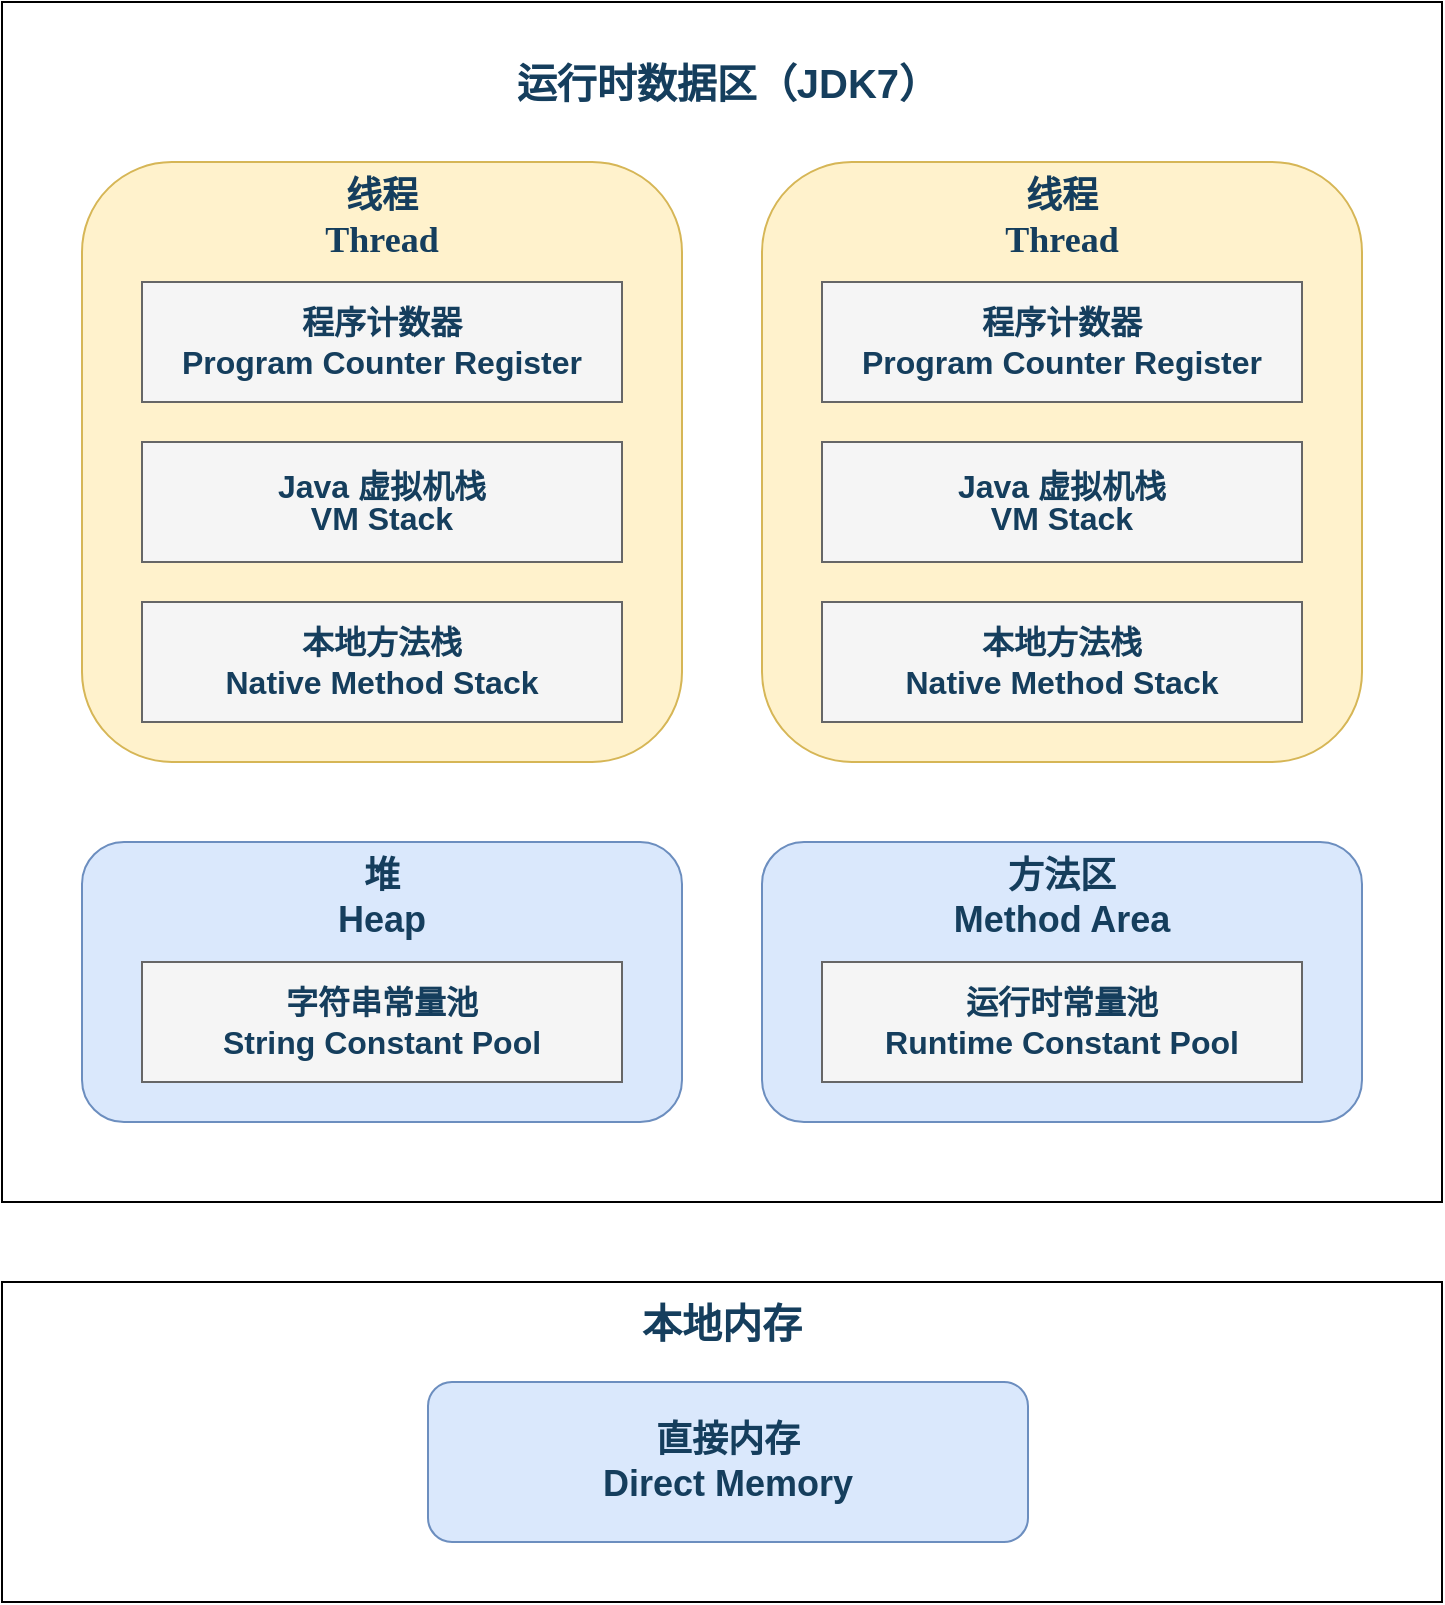 <mxfile compressed="true" version="22.0.3" type="device" pages="8"><diagram id="-dNLw21fBx7ofxq8ryEq" name="运行时数据区（JDK7）"><mxGraphModel dx="2049" dy="2389" grid="1" gridSize="10" guides="1" tooltips="1" connect="1" arrows="1" fold="1" page="1" pageScale="1" pageWidth="827" pageHeight="1169" math="0" shadow="0"><root><mxCell id="0"/><mxCell id="1" parent="0"/><mxCell id="OsR1JWfNSFo4I1adNgKv-2" value="" style="rounded=0;whiteSpace=wrap;html=1;container=0;fontSize=16;fillColor=none;fontColor=#153E5D;" parent="1" vertex="1"><mxGeometry x="40" y="-1000" width="720" height="600" as="geometry"/></mxCell><mxCell id="GCoYZPZozs_21POf4dtu-21" value="&lt;div style=&quot;border-color: var(--border-color); font-family: &amp;quot;Comic Sans MS&amp;quot;; font-size: 18px; font-weight: 700;&quot;&gt;&lt;div style=&quot;border-color: var(--border-color);&quot;&gt;线程&lt;/div&gt;&lt;div style=&quot;border-color: var(--border-color);&quot;&gt;Thread&lt;/div&gt;&lt;/div&gt;" style="rounded=1;whiteSpace=wrap;html=1;fillColor=#fff2cc;strokeColor=#d6b656;container=0;shadow=0;fontSize=16;verticalAlign=top;fontColor=#153E5D;" parent="1" vertex="1"><mxGeometry x="80" y="-920" width="300" height="300" as="geometry"/></mxCell><mxCell id="GCoYZPZozs_21POf4dtu-18" value="&lt;div style=&quot;border-color: var(--border-color); font-size: 18px; font-weight: 700;&quot;&gt;方法区&lt;/div&gt;&lt;div style=&quot;border-color: var(--border-color); font-size: 18px; font-weight: 700;&quot;&gt;Method Area&lt;/div&gt;" style="rounded=1;whiteSpace=wrap;html=1;fillColor=#dae8fc;strokeColor=#6c8ebf;container=0;shadow=0;fontSize=16;verticalAlign=top;fontColor=#153E5D;" parent="1" vertex="1"><mxGeometry x="420" y="-580" width="300" height="140" as="geometry"/></mxCell><mxCell id="OsR1JWfNSFo4I1adNgKv-26" value="运行时数据区（JDK7）" style="text;html=1;strokeColor=none;fillColor=none;align=center;verticalAlign=middle;whiteSpace=wrap;rounded=0;fontSize=20;fontStyle=1;container=0;fontColor=#153E5D;" parent="1" vertex="1"><mxGeometry x="260" y="-980" width="286" height="40" as="geometry"/></mxCell><mxCell id="OsR1JWfNSFo4I1adNgKv-9" value="&lt;div style=&quot;border-color: var(--border-color); font-size: 18px; font-weight: 700;&quot;&gt;堆&lt;/div&gt;&lt;div style=&quot;border-color: var(--border-color); font-size: 18px; font-weight: 700;&quot;&gt;Heap&lt;/div&gt;" style="rounded=1;whiteSpace=wrap;html=1;fillColor=#dae8fc;strokeColor=#6c8ebf;container=0;shadow=0;fontSize=16;verticalAlign=top;fontColor=#153E5D;" parent="1" vertex="1"><mxGeometry x="80" y="-580" width="300" height="140" as="geometry"/></mxCell><mxCell id="OsR1JWfNSFo4I1adNgKv-29" value="" style="rounded=0;whiteSpace=wrap;html=1;fontSize=16;fontColor=#153E5D;fillColor=none;" parent="1" vertex="1"><mxGeometry x="40" y="-360" width="720" height="160" as="geometry"/></mxCell><mxCell id="OsR1JWfNSFo4I1adNgKv-5" value="&lt;div style=&quot;font-size: 20px;&quot;&gt;本地内存&lt;/div&gt;" style="text;html=1;strokeColor=none;fillColor=none;align=center;verticalAlign=middle;whiteSpace=wrap;rounded=0;fontSize=20;fontStyle=1;fontColor=#153E5D;" parent="1" vertex="1"><mxGeometry x="340" y="-360" width="120" height="40" as="geometry"/></mxCell><mxCell id="GCoYZPZozs_21POf4dtu-16" value="&lt;div style=&quot;border-color: var(--border-color);&quot;&gt;字符串常量池&lt;/div&gt;&lt;div style=&quot;border-color: var(--border-color);&quot;&gt;String Constant Pool&lt;/div&gt;" style="rounded=0;whiteSpace=wrap;html=1;fillColor=#f5f5f5;fontColor=#153E5D;strokeColor=#666666;container=0;fontSize=16;fontStyle=1" parent="1" vertex="1"><mxGeometry x="110" y="-520" width="240" height="60" as="geometry"/></mxCell><mxCell id="GCoYZPZozs_21POf4dtu-19" value="&lt;div style=&quot;border-color: var(--border-color);&quot;&gt;&lt;div style=&quot;border-color: var(--border-color);&quot;&gt;运行时常量池&lt;/div&gt;&lt;div style=&quot;border-color: var(--border-color);&quot;&gt;Runtime Constant Pool&lt;/div&gt;&lt;/div&gt;" style="rounded=0;whiteSpace=wrap;html=1;fillColor=#f5f5f5;fontColor=#153E5D;strokeColor=#666666;container=0;fontSize=16;fontStyle=1" parent="1" vertex="1"><mxGeometry x="450" y="-520" width="240" height="60" as="geometry"/></mxCell><mxCell id="GCoYZPZozs_21POf4dtu-20" value="&lt;div style=&quot;border-color: var(--border-color); font-size: 18px; font-weight: 700;&quot;&gt;直接内存&lt;/div&gt;&lt;div style=&quot;border-color: var(--border-color); font-size: 18px; font-weight: 700;&quot;&gt;Direct Memory&lt;/div&gt;" style="rounded=1;whiteSpace=wrap;html=1;fillColor=#dae8fc;strokeColor=#6c8ebf;container=0;shadow=0;fontSize=18;fontColor=#153E5D;" parent="1" vertex="1"><mxGeometry x="253" y="-310" width="300" height="80" as="geometry"/></mxCell><mxCell id="GCoYZPZozs_21POf4dtu-11" value="&lt;div style=&quot;border-color: var(--border-color); font-family: &amp;quot;Comic Sans MS&amp;quot;; font-size: 18px; font-weight: 700;&quot;&gt;&lt;div style=&quot;border-color: var(--border-color);&quot;&gt;线程&lt;/div&gt;&lt;div style=&quot;border-color: var(--border-color);&quot;&gt;Thread&lt;/div&gt;&lt;/div&gt;" style="rounded=1;whiteSpace=wrap;html=1;fillColor=#fff2cc;strokeColor=#d6b656;container=0;shadow=0;fontSize=16;verticalAlign=top;fontColor=#153E5D;" parent="1" vertex="1"><mxGeometry x="420" y="-920" width="300" height="300" as="geometry"/></mxCell><mxCell id="GCoYZPZozs_21POf4dtu-13" value="&lt;div style=&quot;font-size: 16px;&quot;&gt;&lt;div style=&quot;font-size: 16px;&quot;&gt;程序计数器&lt;/div&gt;&lt;div style=&quot;font-size: 16px;&quot;&gt;Program Counter Register&lt;/div&gt;&lt;/div&gt;" style="rounded=0;whiteSpace=wrap;html=1;fontSize=16;fillColor=#f5f5f5;fontColor=#153E5D;strokeColor=#666666;container=0;fontStyle=1;movable=1;resizable=1;rotatable=1;deletable=1;editable=1;locked=0;connectable=1;" parent="1" vertex="1"><mxGeometry x="450" y="-860" width="240" height="60" as="geometry"/></mxCell><mxCell id="GCoYZPZozs_21POf4dtu-14" value="&lt;div style=&quot;font-size: 16px;&quot;&gt;&lt;div style=&quot;font-size: 16px;&quot;&gt;&lt;p style=&quot;border-color: var(--border-color); margin: 0px 4px; line-height: 16px;&quot; align=&quot;center&quot;&gt;Java 虚拟机栈&lt;/p&gt;&lt;p style=&quot;border-color: var(--border-color); margin: 0px 4px; line-height: 16px;&quot; align=&quot;center&quot;&gt;VM Stack&lt;/p&gt;&lt;/div&gt;&lt;/div&gt;" style="rounded=0;whiteSpace=wrap;html=1;fontSize=16;fillColor=#f5f5f5;fontColor=#153E5D;strokeColor=#666666;container=0;fontStyle=1;movable=1;resizable=1;rotatable=1;deletable=1;editable=1;locked=0;connectable=1;" parent="1" vertex="1"><mxGeometry x="450" y="-780" width="240" height="60" as="geometry"/></mxCell><mxCell id="GCoYZPZozs_21POf4dtu-15" value="&lt;div style=&quot;font-size: 16px;&quot;&gt;&lt;div style=&quot;font-size: 16px;&quot;&gt;&lt;div style=&quot;border-color: var(--border-color);&quot;&gt;本地方法栈&lt;/div&gt;&lt;div style=&quot;border-color: var(--border-color);&quot;&gt;Native Method Stack&lt;/div&gt;&lt;/div&gt;&lt;/div&gt;" style="rounded=0;whiteSpace=wrap;html=1;fontSize=16;fillColor=#f5f5f5;fontColor=#153E5D;strokeColor=#666666;container=0;fontStyle=1;movable=1;resizable=1;rotatable=1;deletable=1;editable=1;locked=0;connectable=1;" parent="1" vertex="1"><mxGeometry x="450" y="-700" width="240" height="60" as="geometry"/></mxCell><mxCell id="OsR1JWfNSFo4I1adNgKv-14" value="&lt;div style=&quot;font-size: 16px;&quot;&gt;&lt;div style=&quot;font-size: 16px;&quot;&gt;程序计数器&lt;/div&gt;&lt;div style=&quot;font-size: 16px;&quot;&gt;Program Counter Register&lt;/div&gt;&lt;/div&gt;" style="rounded=0;whiteSpace=wrap;html=1;fontSize=16;fillColor=#f5f5f5;fontColor=#153E5D;strokeColor=#666666;container=0;fontStyle=1" parent="1" vertex="1"><mxGeometry x="110" y="-860" width="240" height="60" as="geometry"/></mxCell><mxCell id="GCoYZPZozs_21POf4dtu-1" value="&lt;div style=&quot;font-size: 16px;&quot;&gt;&lt;div style=&quot;font-size: 16px;&quot;&gt;&lt;p style=&quot;border-color: var(--border-color); margin: 0px 4px; line-height: 16px;&quot; align=&quot;center&quot;&gt;Java 虚拟机栈&lt;/p&gt;&lt;p style=&quot;border-color: var(--border-color); margin: 0px 4px; line-height: 16px;&quot; align=&quot;center&quot;&gt;VM Stack&lt;/p&gt;&lt;/div&gt;&lt;/div&gt;" style="rounded=0;whiteSpace=wrap;html=1;fontSize=16;fillColor=#f5f5f5;fontColor=#153E5D;strokeColor=#666666;container=0;fontStyle=1" parent="1" vertex="1"><mxGeometry x="110" y="-780" width="240" height="60" as="geometry"/></mxCell><mxCell id="GCoYZPZozs_21POf4dtu-2" value="&lt;div style=&quot;font-size: 16px;&quot;&gt;&lt;div style=&quot;font-size: 16px;&quot;&gt;&lt;div style=&quot;border-color: var(--border-color);&quot;&gt;本地方法栈&lt;/div&gt;&lt;div style=&quot;border-color: var(--border-color);&quot;&gt;Native Method Stack&lt;/div&gt;&lt;/div&gt;&lt;/div&gt;" style="rounded=0;whiteSpace=wrap;html=1;fontSize=16;fillColor=#f5f5f5;fontColor=#153E5D;strokeColor=#666666;container=0;fontStyle=1" parent="1" vertex="1"><mxGeometry x="110" y="-700" width="240" height="60" as="geometry"/></mxCell></root></mxGraphModel></diagram><diagram name="运行时数据区（JDK8） " id="8oFuVCsMjBSW77u2F4dB"><mxGraphModel dx="1247" dy="1912" grid="1" gridSize="10" guides="1" tooltips="1" connect="1" arrows="1" fold="1" page="1" pageScale="1" pageWidth="827" pageHeight="1169" math="0" shadow="0"><root><mxCell id="NWSVjI7pFKzXE7rwIEDk-0"/><mxCell id="NWSVjI7pFKzXE7rwIEDk-1" parent="NWSVjI7pFKzXE7rwIEDk-0"/><mxCell id="NWSVjI7pFKzXE7rwIEDk-3" value="" style="rounded=0;whiteSpace=wrap;html=1;container=0;fontSize=16;fillColor=none;fontColor=#153E5D;" parent="NWSVjI7pFKzXE7rwIEDk-1" vertex="1"><mxGeometry x="40" y="-1000" width="720" height="600" as="geometry"/></mxCell><mxCell id="NWSVjI7pFKzXE7rwIEDk-7" value="" style="rounded=0;whiteSpace=wrap;html=1;fontSize=16;fontColor=#153E5D;fillColor=none;" parent="NWSVjI7pFKzXE7rwIEDk-1" vertex="1"><mxGeometry x="40" y="-360" width="720" height="240" as="geometry"/></mxCell><mxCell id="NWSVjI7pFKzXE7rwIEDk-2" value="&lt;div style=&quot;border-color: var(--border-color); font-family: &amp;quot;Comic Sans MS&amp;quot;; font-size: 18px; font-weight: 700;&quot;&gt;&lt;div style=&quot;border-color: var(--border-color);&quot;&gt;线程&lt;/div&gt;&lt;div style=&quot;border-color: var(--border-color);&quot;&gt;Thread&lt;/div&gt;&lt;/div&gt;" style="rounded=1;whiteSpace=wrap;html=1;fillColor=#fff2cc;strokeColor=#d6b656;container=0;shadow=0;fontSize=16;verticalAlign=top;fontColor=#153E5D;" parent="NWSVjI7pFKzXE7rwIEDk-1" vertex="1"><mxGeometry x="80" y="-920" width="300" height="300" as="geometry"/></mxCell><mxCell id="NWSVjI7pFKzXE7rwIEDk-4" value="&lt;div style=&quot;border-color: var(--border-color); font-size: 18px; font-weight: 700;&quot;&gt;元空间&lt;/div&gt;&lt;div style=&quot;border-color: var(--border-color); font-size: 18px; font-weight: 700;&quot;&gt;Meta Space&lt;/div&gt;" style="rounded=1;whiteSpace=wrap;html=1;fillColor=#dae8fc;strokeColor=#6c8ebf;container=0;shadow=0;fontSize=16;verticalAlign=top;fontColor=#153E5D;" parent="NWSVjI7pFKzXE7rwIEDk-1" vertex="1"><mxGeometry x="420" y="-300" width="300" height="140" as="geometry"/></mxCell><mxCell id="NWSVjI7pFKzXE7rwIEDk-5" value="运行时数据区（JDK8）" style="text;html=1;strokeColor=none;fillColor=none;align=center;verticalAlign=middle;whiteSpace=wrap;rounded=0;fontSize=20;fontStyle=1;container=0;fontColor=#153E5D;" parent="NWSVjI7pFKzXE7rwIEDk-1" vertex="1"><mxGeometry x="260" y="-980" width="286" height="40" as="geometry"/></mxCell><mxCell id="NWSVjI7pFKzXE7rwIEDk-6" value="&lt;div style=&quot;border-color: var(--border-color); font-size: 18px; font-weight: 700;&quot;&gt;堆&lt;/div&gt;&lt;div style=&quot;border-color: var(--border-color); font-size: 18px; font-weight: 700;&quot;&gt;Heap&lt;/div&gt;" style="rounded=1;whiteSpace=wrap;html=1;fillColor=#dae8fc;strokeColor=#6c8ebf;container=0;shadow=0;fontSize=16;verticalAlign=top;fontColor=#153E5D;" parent="NWSVjI7pFKzXE7rwIEDk-1" vertex="1"><mxGeometry x="80" y="-580" width="640" height="140" as="geometry"/></mxCell><mxCell id="NWSVjI7pFKzXE7rwIEDk-8" value="&lt;div style=&quot;font-size: 20px;&quot;&gt;本地内存&lt;/div&gt;" style="text;html=1;strokeColor=none;fillColor=none;align=center;verticalAlign=middle;whiteSpace=wrap;rounded=0;fontSize=20;fontStyle=1;fontColor=#153E5D;" parent="NWSVjI7pFKzXE7rwIEDk-1" vertex="1"><mxGeometry x="340" y="-360" width="120" height="40" as="geometry"/></mxCell><mxCell id="NWSVjI7pFKzXE7rwIEDk-9" value="&lt;div style=&quot;border-color: var(--border-color);&quot;&gt;字符串常量池&lt;/div&gt;&lt;div style=&quot;border-color: var(--border-color);&quot;&gt;String Constant Pool&lt;/div&gt;" style="rounded=0;whiteSpace=wrap;html=1;fillColor=#f5f5f5;fontColor=#153E5D;strokeColor=#666666;container=0;fontSize=16;fontStyle=1" parent="NWSVjI7pFKzXE7rwIEDk-1" vertex="1"><mxGeometry x="280" y="-520" width="240" height="60" as="geometry"/></mxCell><mxCell id="NWSVjI7pFKzXE7rwIEDk-10" value="&lt;div style=&quot;border-color: var(--border-color);&quot;&gt;&lt;div style=&quot;border-color: var(--border-color);&quot;&gt;运行时常量池&lt;/div&gt;&lt;div style=&quot;border-color: var(--border-color);&quot;&gt;Runtime Constant Pool&lt;/div&gt;&lt;/div&gt;" style="rounded=0;whiteSpace=wrap;html=1;fillColor=#f5f5f5;fontColor=#153E5D;strokeColor=#666666;container=0;fontSize=16;fontStyle=1" parent="NWSVjI7pFKzXE7rwIEDk-1" vertex="1"><mxGeometry x="450" y="-240" width="240" height="60" as="geometry"/></mxCell><mxCell id="NWSVjI7pFKzXE7rwIEDk-11" value="&lt;div style=&quot;border-color: var(--border-color); font-size: 18px; font-weight: 700;&quot;&gt;直接内存&lt;/div&gt;&lt;div style=&quot;border-color: var(--border-color); font-size: 18px; font-weight: 700;&quot;&gt;Direct Memory&lt;/div&gt;" style="rounded=1;whiteSpace=wrap;html=1;fillColor=#dae8fc;strokeColor=#6c8ebf;container=0;shadow=0;fontSize=18;fontColor=#153E5D;" parent="NWSVjI7pFKzXE7rwIEDk-1" vertex="1"><mxGeometry x="80" y="-300" width="300" height="140" as="geometry"/></mxCell><mxCell id="NWSVjI7pFKzXE7rwIEDk-12" value="&lt;div style=&quot;border-color: var(--border-color); font-family: &amp;quot;Comic Sans MS&amp;quot;; font-size: 18px; font-weight: 700;&quot;&gt;&lt;div style=&quot;border-color: var(--border-color);&quot;&gt;线程&lt;/div&gt;&lt;div style=&quot;border-color: var(--border-color);&quot;&gt;Thread&lt;/div&gt;&lt;/div&gt;" style="rounded=1;whiteSpace=wrap;html=1;fillColor=#fff2cc;strokeColor=#d6b656;container=0;shadow=0;fontSize=16;verticalAlign=top;fontColor=#153E5D;" parent="NWSVjI7pFKzXE7rwIEDk-1" vertex="1"><mxGeometry x="420" y="-920" width="300" height="300" as="geometry"/></mxCell><mxCell id="NWSVjI7pFKzXE7rwIEDk-13" value="&lt;div style=&quot;font-size: 16px;&quot;&gt;&lt;div style=&quot;font-size: 16px;&quot;&gt;程序计数器&lt;/div&gt;&lt;div style=&quot;font-size: 16px;&quot;&gt;Program Counter Register&lt;/div&gt;&lt;/div&gt;" style="rounded=0;whiteSpace=wrap;html=1;fontSize=16;fillColor=#f5f5f5;fontColor=#153E5D;strokeColor=#666666;container=0;fontStyle=1;movable=1;resizable=1;rotatable=1;deletable=1;editable=1;locked=0;connectable=1;" parent="NWSVjI7pFKzXE7rwIEDk-1" vertex="1"><mxGeometry x="450" y="-860" width="240" height="60" as="geometry"/></mxCell><mxCell id="NWSVjI7pFKzXE7rwIEDk-14" value="&lt;div style=&quot;font-size: 16px;&quot;&gt;&lt;div style=&quot;font-size: 16px;&quot;&gt;&lt;p style=&quot;border-color: var(--border-color); margin: 0px 4px; line-height: 16px;&quot; align=&quot;center&quot;&gt;Java 虚拟机栈&lt;/p&gt;&lt;p style=&quot;border-color: var(--border-color); margin: 0px 4px; line-height: 16px;&quot; align=&quot;center&quot;&gt;VM Stack&lt;/p&gt;&lt;/div&gt;&lt;/div&gt;" style="rounded=0;whiteSpace=wrap;html=1;fontSize=16;fillColor=#f5f5f5;fontColor=#153E5D;strokeColor=#666666;container=0;fontStyle=1;movable=1;resizable=1;rotatable=1;deletable=1;editable=1;locked=0;connectable=1;" parent="NWSVjI7pFKzXE7rwIEDk-1" vertex="1"><mxGeometry x="450" y="-780" width="240" height="60" as="geometry"/></mxCell><mxCell id="NWSVjI7pFKzXE7rwIEDk-15" value="&lt;div style=&quot;font-size: 16px;&quot;&gt;&lt;div style=&quot;font-size: 16px;&quot;&gt;&lt;div style=&quot;border-color: var(--border-color);&quot;&gt;本地方法栈&lt;/div&gt;&lt;div style=&quot;border-color: var(--border-color);&quot;&gt;Native Method Stack&lt;/div&gt;&lt;/div&gt;&lt;/div&gt;" style="rounded=0;whiteSpace=wrap;html=1;fontSize=16;fillColor=#f5f5f5;fontColor=#153E5D;strokeColor=#666666;container=0;fontStyle=1;movable=1;resizable=1;rotatable=1;deletable=1;editable=1;locked=0;connectable=1;" parent="NWSVjI7pFKzXE7rwIEDk-1" vertex="1"><mxGeometry x="450" y="-700" width="240" height="60" as="geometry"/></mxCell><mxCell id="NWSVjI7pFKzXE7rwIEDk-16" value="&lt;div style=&quot;font-size: 16px;&quot;&gt;&lt;div style=&quot;font-size: 16px;&quot;&gt;程序计数器&lt;/div&gt;&lt;div style=&quot;font-size: 16px;&quot;&gt;Program Counter Register&lt;/div&gt;&lt;/div&gt;" style="rounded=0;whiteSpace=wrap;html=1;fontSize=16;fillColor=#f5f5f5;fontColor=#153E5D;strokeColor=#666666;container=0;fontStyle=1" parent="NWSVjI7pFKzXE7rwIEDk-1" vertex="1"><mxGeometry x="110" y="-860" width="240" height="60" as="geometry"/></mxCell><mxCell id="NWSVjI7pFKzXE7rwIEDk-17" value="&lt;div style=&quot;font-size: 16px;&quot;&gt;&lt;div style=&quot;font-size: 16px;&quot;&gt;&lt;p style=&quot;border-color: var(--border-color); margin: 0px 4px; line-height: 16px;&quot; align=&quot;center&quot;&gt;Java 虚拟机栈&lt;/p&gt;&lt;p style=&quot;border-color: var(--border-color); margin: 0px 4px; line-height: 16px;&quot; align=&quot;center&quot;&gt;VM Stack&lt;/p&gt;&lt;/div&gt;&lt;/div&gt;" style="rounded=0;whiteSpace=wrap;html=1;fontSize=16;fillColor=#f5f5f5;fontColor=#153E5D;strokeColor=#666666;container=0;fontStyle=1" parent="NWSVjI7pFKzXE7rwIEDk-1" vertex="1"><mxGeometry x="110" y="-780" width="240" height="60" as="geometry"/></mxCell><mxCell id="NWSVjI7pFKzXE7rwIEDk-18" value="&lt;div style=&quot;font-size: 16px;&quot;&gt;&lt;div style=&quot;font-size: 16px;&quot;&gt;&lt;div style=&quot;border-color: var(--border-color);&quot;&gt;本地方法栈&lt;/div&gt;&lt;div style=&quot;border-color: var(--border-color);&quot;&gt;Native Method Stack&lt;/div&gt;&lt;/div&gt;&lt;/div&gt;" style="rounded=0;whiteSpace=wrap;html=1;fontSize=16;fillColor=#f5f5f5;fontColor=#153E5D;strokeColor=#666666;container=0;fontStyle=1" parent="NWSVjI7pFKzXE7rwIEDk-1" vertex="1"><mxGeometry x="110" y="-700" width="240" height="60" as="geometry"/></mxCell></root></mxGraphModel></diagram><diagram name="栈帧" id="wVpCxIU_SDH6n2jnl2sK"><mxGraphModel dx="2390" dy="2592" grid="1" gridSize="10" guides="1" tooltips="1" connect="1" arrows="1" fold="1" page="1" pageScale="1" pageWidth="827" pageHeight="1169" math="0" shadow="0"><root><mxCell id="Sklye5VXTgoZcrO3RQID-0"/><mxCell id="Sklye5VXTgoZcrO3RQID-1" parent="Sklye5VXTgoZcrO3RQID-0"/><mxCell id="Sklye5VXTgoZcrO3RQID-2" value="&lt;div style=&quot;border-color: var(--border-color); font-size: 18px; font-weight: 700;&quot;&gt;&lt;div style=&quot;border-color: var(--border-color);&quot;&gt;当前栈帧&lt;/div&gt;&lt;div style=&quot;border-color: var(--border-color);&quot;&gt;Current Stack Frame&lt;/div&gt;&lt;/div&gt;" style="rounded=0;whiteSpace=wrap;html=1;fillColor=#dae8fc;strokeColor=#6c8ebf;container=0;shadow=0;fontSize=16;verticalAlign=top;fontColor=#153E5D;fontFamily=Comic Sans MS;" vertex="1" parent="Sklye5VXTgoZcrO3RQID-1"><mxGeometry x="80" y="-880" width="280" height="440" as="geometry"/></mxCell><mxCell id="Sklye5VXTgoZcrO3RQID-3" value="&lt;div style=&quot;&quot;&gt;&lt;div style=&quot;&quot;&gt;局部变量表&lt;/div&gt;&lt;div style=&quot;&quot;&gt;（Local Variables Table）&lt;br&gt;&lt;/div&gt;&lt;/div&gt;" style="rounded=0;whiteSpace=wrap;html=1;fontSize=16;fillColor=#f5f5f5;fontColor=#153E5D;strokeColor=#666666;container=0;fontStyle=1;fontFamily=Comic Sans MS;" vertex="1" parent="Sklye5VXTgoZcrO3RQID-1"><mxGeometry x="110" y="-800" width="220" height="60" as="geometry"/></mxCell><mxCell id="Sklye5VXTgoZcrO3RQID-4" value="&lt;div style=&quot;&quot;&gt;&lt;div style=&quot;&quot;&gt;&lt;p style=&quot;border-color: var(--border-color); margin: 0px 4px; line-height: 16px;&quot; align=&quot;center&quot;&gt;操作数栈&lt;/p&gt;&lt;p style=&quot;border-color: var(--border-color); margin: 0px 4px; line-height: 16px;&quot; align=&quot;center&quot;&gt;（Operand Stack）&lt;br&gt;&lt;/p&gt;&lt;/div&gt;&lt;/div&gt;" style="rounded=0;whiteSpace=wrap;html=1;fontSize=16;fillColor=#f5f5f5;fontColor=#153E5D;strokeColor=#666666;container=0;fontStyle=1;fontFamily=Comic Sans MS;" vertex="1" parent="Sklye5VXTgoZcrO3RQID-1"><mxGeometry x="110" y="-730" width="220" height="60" as="geometry"/></mxCell><mxCell id="Sklye5VXTgoZcrO3RQID-5" value="&lt;div style=&quot;font-size: 16px;&quot;&gt;&lt;div style=&quot;font-size: 16px;&quot;&gt;&lt;div style=&quot;border-color: var(--border-color);&quot;&gt;动态连接&lt;/div&gt;&lt;div style=&quot;border-color: var(--border-color);&quot;&gt;（Dynamic Linking）&lt;br&gt;&lt;/div&gt;&lt;/div&gt;&lt;/div&gt;" style="rounded=0;whiteSpace=wrap;html=1;fontSize=16;fillColor=#f5f5f5;fontColor=#153E5D;strokeColor=#666666;container=0;fontStyle=1;fontFamily=Comic Sans MS;" vertex="1" parent="Sklye5VXTgoZcrO3RQID-1"><mxGeometry x="110" y="-660" width="220" height="60" as="geometry"/></mxCell><mxCell id="zsK-p5Ei8VTH1elzcFcJ-0" value="&lt;div style=&quot;font-size: 16px;&quot;&gt;&lt;div style=&quot;font-size: 16px;&quot;&gt;&lt;div style=&quot;border-color: var(--border-color);&quot;&gt;返回地址&lt;/div&gt;&lt;div style=&quot;border-color: var(--border-color);&quot;&gt;（Return Address）&lt;br&gt;&lt;/div&gt;&lt;/div&gt;&lt;/div&gt;" style="rounded=0;whiteSpace=wrap;html=1;fontSize=16;fillColor=#f5f5f5;fontColor=#153E5D;strokeColor=#666666;container=0;fontStyle=1;fontFamily=Comic Sans MS;" vertex="1" parent="Sklye5VXTgoZcrO3RQID-1"><mxGeometry x="110" y="-590" width="220" height="60" as="geometry"/></mxCell><mxCell id="zsK-p5Ei8VTH1elzcFcJ-1" value="&lt;div style=&quot;border-color: var(--border-color); font-size: 18px; font-weight: 700;&quot;&gt;&lt;div style=&quot;border-color: var(--border-color);&quot;&gt;栈帧 N&lt;/div&gt;&lt;div style=&quot;border-color: var(--border-color);&quot;&gt;Stack Frame N&lt;/div&gt;&lt;/div&gt;" style="rounded=0;whiteSpace=wrap;html=1;fillColor=#dae8fc;strokeColor=#6c8ebf;container=0;shadow=0;fontSize=16;verticalAlign=middle;align=center;fontColor=#153E5D;fontFamily=Comic Sans MS;" vertex="1" parent="Sklye5VXTgoZcrO3RQID-1"><mxGeometry x="80" y="-440" width="280" height="80" as="geometry"/></mxCell><mxCell id="zsK-p5Ei8VTH1elzcFcJ-2" value="&lt;div style=&quot;border-color: var(--border-color); font-size: 18px; font-weight: 700;&quot;&gt;&lt;div style=&quot;border-color: var(--border-color);&quot;&gt;栈帧 2&lt;/div&gt;&lt;div style=&quot;border-color: var(--border-color);&quot;&gt;Stack Frame 2&lt;/div&gt;&lt;/div&gt;" style="rounded=0;whiteSpace=wrap;html=1;fillColor=#dae8fc;strokeColor=#6c8ebf;container=0;shadow=0;fontSize=16;verticalAlign=middle;align=center;fontColor=#153E5D;fontFamily=Comic Sans MS;" vertex="1" parent="Sklye5VXTgoZcrO3RQID-1"><mxGeometry x="80" y="-360" width="280" height="80" as="geometry"/></mxCell><mxCell id="zsK-p5Ei8VTH1elzcFcJ-3" value="&lt;div style=&quot;border-color: var(--border-color); font-size: 18px; font-weight: 700;&quot;&gt;&lt;div style=&quot;border-color: var(--border-color);&quot;&gt;栈帧 1&lt;/div&gt;&lt;div style=&quot;border-color: var(--border-color);&quot;&gt;Stack Frame 1&lt;/div&gt;&lt;/div&gt;" style="rounded=0;whiteSpace=wrap;html=1;fillColor=#dae8fc;strokeColor=#6c8ebf;container=0;shadow=0;fontSize=16;verticalAlign=middle;align=center;fontColor=#153E5D;fontFamily=Comic Sans MS;" vertex="1" parent="Sklye5VXTgoZcrO3RQID-1"><mxGeometry x="80" y="-280" width="280" height="80" as="geometry"/></mxCell><mxCell id="zsK-p5Ei8VTH1elzcFcJ-4" value="&lt;div style=&quot;border-color: var(--border-color); font-size: 18px; font-weight: 700;&quot;&gt;&lt;div style=&quot;border-color: var(--border-color);&quot;&gt;&lt;br&gt;&lt;/div&gt;&lt;/div&gt;" style="rounded=0;whiteSpace=wrap;html=1;fillColor=#dae8fc;strokeColor=#6c8ebf;container=0;shadow=0;fontSize=16;verticalAlign=top;fontColor=#153E5D;fontFamily=Comic Sans MS;" vertex="1" parent="Sklye5VXTgoZcrO3RQID-1"><mxGeometry x="400" y="-880" width="120" height="680" as="geometry"/></mxCell><mxCell id="zsK-p5Ei8VTH1elzcFcJ-5" value="&lt;div style=&quot;border-color: var(--border-color); font-size: 18px; font-weight: 700;&quot;&gt;&lt;div style=&quot;border-color: var(--border-color);&quot;&gt;&lt;br&gt;&lt;/div&gt;&lt;/div&gt;" style="rounded=0;whiteSpace=wrap;html=1;fillColor=#dae8fc;strokeColor=#6c8ebf;container=0;shadow=0;fontSize=16;verticalAlign=top;fontColor=#153E5D;fontFamily=Comic Sans MS;" vertex="1" parent="Sklye5VXTgoZcrO3RQID-1"><mxGeometry x="600" y="-880" width="120" height="680" as="geometry"/></mxCell><mxCell id="zsK-p5Ei8VTH1elzcFcJ-7" value="线程 2" style="rounded=0;whiteSpace=wrap;html=1;fillColor=none;strokeColor=none;container=0;shadow=0;fontSize=20;verticalAlign=middle;align=center;fontStyle=1;fontColor=#153E5D;fontFamily=Comic Sans MS;" vertex="1" parent="Sklye5VXTgoZcrO3RQID-1"><mxGeometry x="400" y="-960" width="120" height="80" as="geometry"/></mxCell><mxCell id="zsK-p5Ei8VTH1elzcFcJ-8" value="线程 N" style="rounded=0;whiteSpace=wrap;html=1;fillColor=none;strokeColor=none;container=0;shadow=0;fontSize=20;verticalAlign=middle;align=center;fontStyle=1;fontColor=#153E5D;fontFamily=Comic Sans MS;" vertex="1" parent="Sklye5VXTgoZcrO3RQID-1"><mxGeometry x="600" y="-960" width="120" height="80" as="geometry"/></mxCell><mxCell id="zsK-p5Ei8VTH1elzcFcJ-9" value="当前线程" style="rounded=0;whiteSpace=wrap;html=1;fillColor=none;strokeColor=none;container=0;shadow=0;fontSize=20;verticalAlign=middle;align=center;fontStyle=1;fontColor=#153E5D;fontFamily=Comic Sans MS;" vertex="1" parent="Sklye5VXTgoZcrO3RQID-1"><mxGeometry x="160" y="-960" width="120" height="80" as="geometry"/></mxCell><mxCell id="zsK-p5Ei8VTH1elzcFcJ-10" value="... ..." style="rounded=0;whiteSpace=wrap;html=1;fillColor=none;strokeColor=none;container=0;shadow=0;fontSize=20;verticalAlign=middle;align=center;fontStyle=1;fontColor=#153E5D;fontFamily=Comic Sans MS;" vertex="1" parent="Sklye5VXTgoZcrO3RQID-1"><mxGeometry x="520" y="-584" width="80" height="80" as="geometry"/></mxCell><mxCell id="zsK-p5Ei8VTH1elzcFcJ-11" value="... ..." style="rounded=0;whiteSpace=wrap;html=1;fillColor=none;strokeColor=none;container=0;shadow=0;fontSize=20;verticalAlign=middle;align=center;fontStyle=1;fontColor=#153E5D;fontFamily=Comic Sans MS;" vertex="1" parent="Sklye5VXTgoZcrO3RQID-1"><mxGeometry x="180" y="-520" width="80" height="60" as="geometry"/></mxCell></root></mxGraphModel></diagram><diagram name="操作数栈" id="1tT7c3F4wrJkzgweAxsm"><mxGraphModel dx="1434" dy="2023" grid="1" gridSize="10" guides="1" tooltips="1" connect="1" arrows="1" fold="1" page="1" pageScale="1" pageWidth="827" pageHeight="1169" math="0" shadow="0"><root><mxCell id="DPyyS_EN2h2FSCC2FoJ9-0"/><mxCell id="DPyyS_EN2h2FSCC2FoJ9-1" parent="DPyyS_EN2h2FSCC2FoJ9-0"/><mxCell id="DPyyS_EN2h2FSCC2FoJ9-16" value="&lt;div style=&quot;&quot;&gt;&lt;div style=&quot;&quot;&gt;操作栈共享区域&lt;/div&gt;&lt;/div&gt;" style="rounded=0;whiteSpace=wrap;html=1;fontSize=16;fillColor=#f5f5f5;fontColor=#355E7E;strokeColor=#153E5D;container=0;fontStyle=1;dashed=1;dashPattern=12 12;" vertex="1" parent="DPyyS_EN2h2FSCC2FoJ9-1"><mxGeometry x="100" y="-614" width="240" height="60" as="geometry"/></mxCell><mxCell id="DPyyS_EN2h2FSCC2FoJ9-17" value="&lt;div style=&quot;&quot;&gt;&lt;div style=&quot;&quot;&gt;&lt;p style=&quot;border-color: var(--border-color); margin: 0px 4px; line-height: 16px;&quot; align=&quot;center&quot;&gt;操作栈&lt;/p&gt;&lt;/div&gt;&lt;/div&gt;" style="rounded=0;whiteSpace=wrap;html=1;fontSize=16;fillColor=#dae8fc;strokeColor=#153E5D;container=0;fontStyle=1" vertex="1" parent="DPyyS_EN2h2FSCC2FoJ9-1"><mxGeometry x="100" y="-554" width="240" height="60" as="geometry"/></mxCell><mxCell id="DPyyS_EN2h2FSCC2FoJ9-18" value="&lt;div style=&quot;font-size: 16px;&quot;&gt;&lt;div style=&quot;font-size: 16px;&quot;&gt;&lt;div style=&quot;border-color: var(--border-color);&quot;&gt;其他栈帧信息&lt;/div&gt;&lt;/div&gt;&lt;/div&gt;" style="rounded=0;whiteSpace=wrap;html=1;fontSize=16;fillColor=#dae8fc;strokeColor=#153E5D;container=0;fontStyle=1" vertex="1" parent="DPyyS_EN2h2FSCC2FoJ9-1"><mxGeometry x="100" y="-494" width="240" height="60" as="geometry"/></mxCell><mxCell id="gQY-COA_cxLRFpLGceoA-0" value="&lt;div style=&quot;font-size: 16px;&quot;&gt;&lt;div style=&quot;font-size: 16px;&quot;&gt;&lt;div style=&quot;border-color: var(--border-color);&quot;&gt;局部变量表&lt;/div&gt;&lt;/div&gt;&lt;/div&gt;" style="rounded=0;whiteSpace=wrap;html=1;fontSize=16;fillColor=#dae8fc;strokeColor=#153E5D;container=0;fontStyle=1" vertex="1" parent="DPyyS_EN2h2FSCC2FoJ9-1"><mxGeometry x="100" y="-434" width="240" height="60" as="geometry"/></mxCell><mxCell id="gQY-COA_cxLRFpLGceoA-1" value="&lt;div style=&quot;&quot;&gt;&lt;div style=&quot;&quot;&gt;操作栈&lt;br&gt;&lt;/div&gt;&lt;/div&gt;" style="rounded=0;whiteSpace=wrap;html=1;fontSize=16;fillColor=#dae8fc;strokeColor=#153E5D;container=0;fontStyle=1" vertex="1" parent="DPyyS_EN2h2FSCC2FoJ9-1"><mxGeometry x="500" y="-794" width="240" height="60" as="geometry"/></mxCell><mxCell id="gQY-COA_cxLRFpLGceoA-2" value="&lt;div style=&quot;&quot;&gt;&lt;div style=&quot;&quot;&gt;&lt;p style=&quot;border-color: var(--border-color); margin: 0px 4px; line-height: 16px;&quot; align=&quot;center&quot;&gt;其他栈帧信息&lt;br&gt;&lt;/p&gt;&lt;/div&gt;&lt;/div&gt;" style="rounded=0;whiteSpace=wrap;html=1;fontSize=16;fillColor=#dae8fc;strokeColor=#153E5D;container=0;fontStyle=1" vertex="1" parent="DPyyS_EN2h2FSCC2FoJ9-1"><mxGeometry x="500" y="-734" width="240" height="60" as="geometry"/></mxCell><mxCell id="gQY-COA_cxLRFpLGceoA-3" value="&lt;div style=&quot;font-size: 16px;&quot;&gt;&lt;div style=&quot;font-size: 16px;&quot;&gt;&lt;div style=&quot;border-color: var(--border-color);&quot;&gt;局部变量表&lt;br&gt;&lt;/div&gt;&lt;/div&gt;&lt;/div&gt;" style="rounded=0;whiteSpace=wrap;html=1;fontSize=16;fillColor=#dae8fc;strokeColor=#153E5D;container=0;fontStyle=1" vertex="1" parent="DPyyS_EN2h2FSCC2FoJ9-1"><mxGeometry x="500" y="-674" width="240" height="60" as="geometry"/></mxCell><mxCell id="gQY-COA_cxLRFpLGceoA-4" value="&lt;div style=&quot;font-size: 16px;&quot;&gt;&lt;div style=&quot;font-size: 16px;&quot;&gt;&lt;div style=&quot;border-color: var(--border-color);&quot;&gt;局部变量表共享区域&lt;/div&gt;&lt;/div&gt;&lt;/div&gt;" style="rounded=0;whiteSpace=wrap;html=1;fontSize=16;fillColor=#f5f5f5;fontColor=#355E7E;strokeColor=#153E5D;container=0;fontStyle=1;dashed=1;dashPattern=12 12;" vertex="1" parent="DPyyS_EN2h2FSCC2FoJ9-1"><mxGeometry x="500" y="-614" width="240" height="60" as="geometry"/></mxCell><mxCell id="gQY-COA_cxLRFpLGceoA-5" value="&lt;div style=&quot;&quot;&gt;&lt;div style=&quot;&quot;&gt;重叠区域&lt;/div&gt;&lt;/div&gt;" style="rounded=0;whiteSpace=wrap;html=1;fontSize=16;fillColor=#f5f5f5;fontColor=#355E7E;strokeColor=#153E5D;container=0;fontStyle=1;dashed=1;dashPattern=12 12;" vertex="1" parent="DPyyS_EN2h2FSCC2FoJ9-1"><mxGeometry x="340" y="-614" width="160" height="60" as="geometry"/></mxCell></root></mxGraphModel></diagram><diagram id="U2jCk6BTpTuOF1wJtLzR" name="类文件结构"><mxGraphModel dx="1668" dy="975" grid="1" gridSize="10" guides="1" tooltips="1" connect="1" arrows="1" fold="1" page="1" pageScale="1" pageWidth="1654" pageHeight="1169" math="0" shadow="0"><root><mxCell id="0"/><mxCell id="1" parent="0"/><mxCell id="OOVn5j7P5GrTdkMrWpFy-1" value="版本号" style="rounded=0;whiteSpace=wrap;html=1;fontSize=18;fillColor=#d5e8d4;strokeColor=#82b366;fontStyle=1;movable=1;resizable=1;rotatable=1;deletable=1;editable=1;locked=0;connectable=1;container=0;shadow=1;fontColor=#355E7E;" parent="1" vertex="1"><mxGeometry x="347" y="555" width="120" height="60" as="geometry"/></mxCell><mxCell id="OOVn5j7P5GrTdkMrWpFy-2" value="魔数" style="rounded=0;whiteSpace=wrap;html=1;fontSize=18;fillColor=#dae8fc;strokeColor=#6c8ebf;fontStyle=1;movable=1;resizable=1;rotatable=1;deletable=1;editable=1;locked=0;connectable=1;container=0;shadow=1;fontColor=#355E7E;" parent="1" vertex="1"><mxGeometry x="227" y="555" width="120" height="60" as="geometry"/></mxCell><mxCell id="OOVn5j7P5GrTdkMrWpFy-3" value="常量池" style="rounded=0;whiteSpace=wrap;html=1;fontSize=18;fillColor=#fff2cc;strokeColor=#d6b656;fontStyle=1;movable=1;resizable=1;rotatable=1;deletable=1;editable=1;locked=0;connectable=1;container=0;shadow=1;fontColor=#355E7E;" parent="1" vertex="1"><mxGeometry x="467" y="555" width="120" height="60" as="geometry"/></mxCell><mxCell id="OOVn5j7P5GrTdkMrWpFy-4" value="访问标志" style="rounded=0;whiteSpace=wrap;html=1;fontSize=18;fillColor=#f8cecc;strokeColor=#b85450;fontStyle=1;movable=1;resizable=1;rotatable=1;deletable=1;editable=1;locked=0;connectable=1;container=0;shadow=1;fontColor=#355E7E;" parent="1" vertex="1"><mxGeometry x="587" y="555" width="120" height="60" as="geometry"/></mxCell><mxCell id="OOVn5j7P5GrTdkMrWpFy-5" value="接口索引" style="rounded=0;whiteSpace=wrap;html=1;fontSize=18;fillColor=#dae8fc;strokeColor=#6c8ebf;fontStyle=1;movable=1;resizable=1;rotatable=1;deletable=1;editable=1;locked=0;connectable=1;container=0;shadow=1;fontColor=#355E7E;" parent="1" vertex="1"><mxGeometry x="827" y="555" width="120" height="60" as="geometry"/></mxCell><mxCell id="OOVn5j7P5GrTdkMrWpFy-6" value="类索引" style="rounded=0;whiteSpace=wrap;html=1;fontSize=18;fillColor=#e1d5e7;strokeColor=#9673a6;fontStyle=1;movable=1;resizable=1;rotatable=1;deletable=1;editable=1;locked=0;connectable=1;container=0;shadow=1;fontColor=#355E7E;" parent="1" vertex="1"><mxGeometry x="707" y="555" width="120" height="60" as="geometry"/></mxCell><mxCell id="OOVn5j7P5GrTdkMrWpFy-7" value="父类索引" style="rounded=0;whiteSpace=wrap;html=1;fontSize=18;fillColor=#d5e8d4;strokeColor=#82b366;fontStyle=1;movable=1;resizable=1;rotatable=1;deletable=1;editable=1;locked=0;connectable=1;container=0;shadow=1;fontColor=#355E7E;" parent="1" vertex="1"><mxGeometry x="947" y="555" width="120" height="60" as="geometry"/></mxCell><mxCell id="OOVn5j7P5GrTdkMrWpFy-8" value="字段表" style="rounded=0;whiteSpace=wrap;html=1;fontSize=18;fillColor=#fff2cc;strokeColor=#d6b656;fontStyle=1;movable=1;resizable=1;rotatable=1;deletable=1;editable=1;locked=0;connectable=1;container=0;shadow=1;fontColor=#355E7E;" parent="1" vertex="1"><mxGeometry x="1067" y="555" width="120" height="60" as="geometry"/></mxCell><mxCell id="OOVn5j7P5GrTdkMrWpFy-9" value="方法表" style="rounded=0;whiteSpace=wrap;html=1;fontSize=18;fillColor=#f8cecc;strokeColor=#b85450;fontStyle=1;movable=1;resizable=1;rotatable=1;deletable=1;editable=1;locked=0;connectable=1;container=0;shadow=1;fontColor=#355E7E;" parent="1" vertex="1"><mxGeometry x="1187" y="555" width="120" height="60" as="geometry"/></mxCell><mxCell id="OOVn5j7P5GrTdkMrWpFy-10" value="属性表" style="rounded=0;whiteSpace=wrap;html=1;fontSize=18;fillColor=#e1d5e7;strokeColor=#9673a6;fontStyle=1;movable=1;resizable=1;rotatable=1;deletable=1;editable=1;locked=0;connectable=1;container=0;shadow=1;fontColor=#355E7E;" parent="1" vertex="1"><mxGeometry x="1307" y="555" width="120" height="60" as="geometry"/></mxCell></root></mxGraphModel></diagram><diagram id="_WlBiSvnLzIpqPOr5gTY" name="字节码构建"><mxGraphModel dx="1418" dy="829" grid="1" gridSize="10" guides="1" tooltips="1" connect="1" arrows="1" fold="1" page="1" pageScale="1" pageWidth="1169" pageHeight="827" math="0" shadow="0"><root><mxCell id="0"/><mxCell id="1" parent="0"/><mxCell id="_fBFf59N_5_WiJXj6CxS-9" value="" style="rounded=0;whiteSpace=wrap;html=1;fontSize=14;fillColor=#fff2cc;strokeColor=#d6b656;movable=1;resizable=1;rotatable=1;deletable=1;editable=1;locked=0;connectable=1;container=0;shadow=1;fontColor=#355E7E;" parent="1" vertex="1"><mxGeometry x="105" y="396" width="960" height="180" as="geometry"/></mxCell><mxCell id="_fBFf59N_5_WiJXj6CxS-2" value="&lt;div style=&quot;font-size: 14px;&quot;&gt;&lt;div style=&quot;font-size: 14px;&quot;&gt;字节码校验器&lt;/div&gt;&lt;div style=&quot;font-size: 14px;&quot;&gt;(ByteCode Verifer)&lt;/div&gt;&lt;/div&gt;" style="rounded=0;whiteSpace=wrap;html=1;fontSize=14;fillColor=#dae8fc;strokeColor=#6c8ebf;movable=1;resizable=1;rotatable=1;deletable=1;editable=1;locked=0;connectable=1;container=0;shadow=1;fontColor=#355E7E;" parent="1" vertex="1"><mxGeometry x="625" y="461" width="160" height="80" as="geometry"/></mxCell><mxCell id="_fBFf59N_5_WiJXj6CxS-6" value="" style="edgeStyle=orthogonalEdgeStyle;rounded=0;orthogonalLoop=1;jettySize=auto;html=1;fontSize=14;fillColor=#f5f5f5;strokeColor=#355E7E;movable=1;resizable=1;rotatable=1;deletable=1;editable=1;locked=0;connectable=1;fontColor=#355E7E;" parent="1" source="_fBFf59N_5_WiJXj6CxS-3" target="_fBFf59N_5_WiJXj6CxS-2" edge="1"><mxGeometry relative="1" as="geometry"/></mxCell><mxCell id="_fBFf59N_5_WiJXj6CxS-3" value="&lt;div style=&quot;font-size: 14px;&quot;&gt;&lt;div style=&quot;font-size: 14px;&quot;&gt;&lt;div style=&quot;border-color: var(--border-color); font-size: 14px;&quot;&gt;类加载器&lt;/div&gt;&lt;div style=&quot;border-color: var(--border-color); font-size: 14px;&quot;&gt;(ClassLoader)&lt;/div&gt;&lt;/div&gt;&lt;/div&gt;" style="rounded=0;whiteSpace=wrap;html=1;fontSize=14;fillColor=#dae8fc;strokeColor=#6c8ebf;movable=1;resizable=1;rotatable=1;deletable=1;editable=1;locked=0;connectable=1;container=0;shadow=1;fontColor=#355E7E;" parent="1" vertex="1"><mxGeometry x="865" y="461" width="160" height="80" as="geometry"/></mxCell><mxCell id="_fBFf59N_5_WiJXj6CxS-4" value="Java 运行时环境" style="rounded=0;whiteSpace=wrap;html=1;fontSize=14;fillColor=#dae8fc;strokeColor=#6c8ebf;movable=1;resizable=1;rotatable=1;deletable=1;editable=1;locked=0;connectable=1;container=0;shadow=1;fontColor=#355E7E;" parent="1" vertex="1"><mxGeometry x="385" y="461" width="160" height="80" as="geometry"/></mxCell><mxCell id="_fBFf59N_5_WiJXj6CxS-7" value="" style="edgeStyle=orthogonalEdgeStyle;rounded=0;orthogonalLoop=1;jettySize=auto;html=1;fontSize=14;fillColor=#f5f5f5;strokeColor=#355E7E;movable=1;resizable=1;rotatable=1;deletable=1;editable=1;locked=0;connectable=1;fontColor=#355E7E;" parent="1" source="_fBFf59N_5_WiJXj6CxS-2" target="_fBFf59N_5_WiJXj6CxS-4" edge="1"><mxGeometry relative="1" as="geometry"/></mxCell><mxCell id="_fBFf59N_5_WiJXj6CxS-5" value="Native OS" style="rounded=0;whiteSpace=wrap;html=1;fontSize=14;fillColor=#dae8fc;strokeColor=#6c8ebf;movable=1;resizable=1;rotatable=1;deletable=1;editable=1;locked=0;connectable=1;container=0;shadow=1;fontColor=#355E7E;" parent="1" vertex="1"><mxGeometry x="145" y="461" width="160" height="80" as="geometry"/></mxCell><mxCell id="_fBFf59N_5_WiJXj6CxS-8" value="" style="edgeStyle=orthogonalEdgeStyle;rounded=0;orthogonalLoop=1;jettySize=auto;html=1;fontSize=14;fillColor=#f5f5f5;strokeColor=#355E7E;movable=1;resizable=1;rotatable=1;deletable=1;editable=1;locked=0;connectable=1;fontColor=#355E7E;" parent="1" source="_fBFf59N_5_WiJXj6CxS-4" target="_fBFf59N_5_WiJXj6CxS-5" edge="1"><mxGeometry relative="1" as="geometry"/></mxCell><mxCell id="EdCfkMGo1zmi0tqKPD4C-2" value="java 文件" style="whiteSpace=wrap;html=1;shape=mxgraph.basic.document;rounded=1;strokeColor=#666666;align=center;verticalAlign=middle;fontFamily=Helvetica;fontSize=14;fontColor=#355E7E;fillColor=#f5f5f5;aspect=fixed;movable=1;resizable=1;rotatable=1;deletable=1;editable=1;locked=0;connectable=1;container=0;shadow=1;" parent="1" vertex="1"><mxGeometry x="175" y="251" width="100" height="100" as="geometry"/></mxCell><mxCell id="EdCfkMGo1zmi0tqKPD4C-7" style="edgeStyle=orthogonalEdgeStyle;orthogonalLoop=1;jettySize=auto;html=1;entryX=0.5;entryY=0;entryDx=0;entryDy=0;curved=1;fillColor=#f5f5f5;strokeColor=#355E7E;movable=1;resizable=1;rotatable=1;deletable=1;editable=1;locked=0;connectable=1;fontColor=#355E7E;" parent="1" source="EdCfkMGo1zmi0tqKPD4C-3" target="_fBFf59N_5_WiJXj6CxS-3" edge="1"><mxGeometry relative="1" as="geometry"/></mxCell><mxCell id="EdCfkMGo1zmi0tqKPD4C-3" value="class 文件" style="whiteSpace=wrap;html=1;shape=mxgraph.basic.document;rounded=1;strokeColor=#666666;align=center;verticalAlign=middle;fontFamily=Helvetica;fontSize=14;fontColor=#355E7E;fillColor=#f5f5f5;aspect=fixed;movable=1;resizable=1;rotatable=1;deletable=1;editable=1;locked=0;connectable=1;container=0;shadow=1;" parent="1" vertex="1"><mxGeometry x="895" y="251" width="100" height="100" as="geometry"/></mxCell><mxCell id="EdCfkMGo1zmi0tqKPD4C-6" value="" style="edgeStyle=orthogonalEdgeStyle;rounded=0;orthogonalLoop=1;jettySize=auto;html=1;fillColor=#f5f5f5;strokeColor=#355E7E;movable=1;resizable=1;rotatable=1;deletable=1;editable=1;locked=0;connectable=1;fontColor=#355E7E;" parent="1" source="EdCfkMGo1zmi0tqKPD4C-4" target="EdCfkMGo1zmi0tqKPD4C-3" edge="1"><mxGeometry relative="1" as="geometry"/></mxCell><mxCell id="EdCfkMGo1zmi0tqKPD4C-4" value="Java 编译器" style="shape=hexagon;perimeter=hexagonPerimeter2;whiteSpace=wrap;html=1;fixedSize=1;fontSize=14;fillColor=#f8cecc;strokeColor=#b85450;rounded=0;movable=1;resizable=1;rotatable=1;deletable=1;editable=1;locked=0;connectable=1;container=0;shadow=1;fontColor=#355E7E;" parent="1" vertex="1"><mxGeometry x="505" y="261" width="160" height="80" as="geometry"/></mxCell><mxCell id="EdCfkMGo1zmi0tqKPD4C-5" value="" style="edgeStyle=orthogonalEdgeStyle;rounded=0;orthogonalLoop=1;jettySize=auto;html=1;fillColor=#f5f5f5;strokeColor=#355E7E;movable=1;resizable=1;rotatable=1;deletable=1;editable=1;locked=0;connectable=1;fontColor=#355E7E;" parent="1" source="EdCfkMGo1zmi0tqKPD4C-2" target="EdCfkMGo1zmi0tqKPD4C-4" edge="1"><mxGeometry relative="1" as="geometry"/></mxCell><mxCell id="EdCfkMGo1zmi0tqKPD4C-9" value="JVM" style="text;html=1;align=center;verticalAlign=middle;resizable=1;points=[];autosize=1;strokeColor=none;fillColor=none;fontSize=16;fontStyle=1;movable=1;rotatable=1;deletable=1;editable=1;locked=0;connectable=1;container=0;fontColor=#355E7E;" parent="1" vertex="1"><mxGeometry x="555" y="411" width="60" height="30" as="geometry"/></mxCell></root></mxGraphModel></diagram><diagram id="UEkovaHShTwIanfxl2Ng" name="类的生命周期"><mxGraphModel dx="1668" dy="986" grid="1" gridSize="10" guides="1" tooltips="1" connect="1" arrows="1" fold="1" page="1" pageScale="1" pageWidth="1654" pageHeight="1169" math="0" shadow="0"><root><mxCell id="0"/><mxCell id="1" parent="0"/><mxCell id="vTrxvWuau5bD3tR5Lk4d-20" value="" style="rounded=0;whiteSpace=wrap;html=1;fillColor=#fff2cc;strokeColor=#d6b656;fontSize=14;movable=1;resizable=1;rotatable=1;deletable=1;editable=1;locked=0;connectable=1;container=0;shadow=1;fontStyle=1" parent="1" vertex="1"><mxGeometry x="140" y="560" width="1407" height="200" as="geometry"/></mxCell><mxCell id="vTrxvWuau5bD3tR5Lk4d-14" value="" style="rounded=1;whiteSpace=wrap;html=1;dashed=1;dashPattern=8 8;fontSize=14;movable=1;resizable=1;rotatable=1;deletable=1;editable=1;locked=0;connectable=1;container=0;fillColor=none;strokeColor=#355E7E;fontColor=#355E7E;fontStyle=1" parent="1" vertex="1"><mxGeometry x="347" y="593" width="600" height="140" as="geometry"/></mxCell><mxCell id="vTrxvWuau5bD3tR5Lk4d-1" value="&lt;div style=&quot;font-size: 14px;&quot;&gt;加载&lt;/div&gt;&lt;div style=&quot;font-size: 14px;&quot;&gt;Loading&lt;/div&gt;" style="rounded=0;whiteSpace=wrap;html=1;fontSize=14;fillColor=#dae8fc;strokeColor=#6c8ebf;movable=1;resizable=1;rotatable=1;deletable=1;editable=1;locked=0;connectable=1;container=0;shadow=1;fontColor=#355E7E;fontStyle=1" parent="1" vertex="1"><mxGeometry x="187" y="643" width="120" height="60" as="geometry"/></mxCell><mxCell id="vTrxvWuau5bD3tR5Lk4d-2" value="&lt;div style=&quot;font-size: 14px;&quot;&gt;&lt;div style=&quot;font-size: 14px;&quot;&gt;验证&lt;/div&gt;&lt;div style=&quot;font-size: 14px;&quot;&gt;Verification&lt;/div&gt;&lt;/div&gt;" style="rounded=0;whiteSpace=wrap;html=1;fontSize=14;fillColor=#dae8fc;strokeColor=#6c8ebf;movable=1;resizable=1;rotatable=1;deletable=1;editable=1;locked=0;connectable=1;container=0;shadow=1;fontColor=#355E7E;fontStyle=1" parent="1" vertex="1"><mxGeometry x="387" y="643" width="120" height="60" as="geometry"/></mxCell><mxCell id="vTrxvWuau5bD3tR5Lk4d-8" style="edgeStyle=orthogonalEdgeStyle;orthogonalLoop=1;jettySize=auto;html=1;exitX=1;exitY=0.5;exitDx=0;exitDy=0;entryX=0;entryY=0.5;entryDx=0;entryDy=0;fontSize=14;curved=1;movable=1;resizable=1;rotatable=1;deletable=1;editable=1;locked=0;connectable=1;fontColor=#355E7E;strokeColor=#355E7E;fontStyle=1" parent="1" source="vTrxvWuau5bD3tR5Lk4d-1" target="vTrxvWuau5bD3tR5Lk4d-2" edge="1"><mxGeometry relative="1" as="geometry"/></mxCell><mxCell id="vTrxvWuau5bD3tR5Lk4d-3" value="&lt;div style=&quot;font-size: 14px;&quot;&gt;&lt;div style=&quot;font-size: 14px;&quot;&gt;准备&lt;/div&gt;&lt;div style=&quot;font-size: 14px;&quot;&gt;Preparation&lt;/div&gt;&lt;/div&gt;" style="rounded=0;whiteSpace=wrap;html=1;fontSize=14;fillColor=#dae8fc;strokeColor=#6c8ebf;movable=1;resizable=1;rotatable=1;deletable=1;editable=1;locked=0;connectable=1;container=0;shadow=1;fontColor=#355E7E;fontStyle=1" parent="1" vertex="1"><mxGeometry x="587" y="643" width="120" height="60" as="geometry"/></mxCell><mxCell id="vTrxvWuau5bD3tR5Lk4d-9" style="edgeStyle=orthogonalEdgeStyle;orthogonalLoop=1;jettySize=auto;html=1;exitX=1;exitY=0.5;exitDx=0;exitDy=0;fontSize=14;curved=1;movable=1;resizable=1;rotatable=1;deletable=1;editable=1;locked=0;connectable=1;fontColor=#355E7E;strokeColor=#355E7E;fontStyle=1" parent="1" source="vTrxvWuau5bD3tR5Lk4d-2" target="vTrxvWuau5bD3tR5Lk4d-3" edge="1"><mxGeometry relative="1" as="geometry"/></mxCell><mxCell id="vTrxvWuau5bD3tR5Lk4d-4" value="&lt;div style=&quot;font-size: 14px;&quot;&gt;&lt;div style=&quot;font-size: 14px;&quot;&gt;解析&lt;/div&gt;&lt;div style=&quot;font-size: 14px;&quot;&gt;Resolution&lt;/div&gt;&lt;/div&gt;" style="rounded=0;whiteSpace=wrap;html=1;fontSize=14;fillColor=#dae8fc;strokeColor=#6c8ebf;movable=1;resizable=1;rotatable=1;deletable=1;editable=1;locked=0;connectable=1;container=0;shadow=1;fontColor=#355E7E;fontStyle=1" parent="1" vertex="1"><mxGeometry x="787" y="643" width="120" height="60" as="geometry"/></mxCell><mxCell id="vTrxvWuau5bD3tR5Lk4d-10" style="edgeStyle=orthogonalEdgeStyle;orthogonalLoop=1;jettySize=auto;html=1;exitX=1;exitY=0.5;exitDx=0;exitDy=0;entryX=0;entryY=0.5;entryDx=0;entryDy=0;fontSize=14;curved=1;movable=1;resizable=1;rotatable=1;deletable=1;editable=1;locked=0;connectable=1;fontColor=#355E7E;strokeColor=#355E7E;fontStyle=1" parent="1" source="vTrxvWuau5bD3tR5Lk4d-3" target="vTrxvWuau5bD3tR5Lk4d-4" edge="1"><mxGeometry relative="1" as="geometry"/></mxCell><mxCell id="vTrxvWuau5bD3tR5Lk4d-5" value="&lt;div style=&quot;font-size: 14px;&quot;&gt;&lt;div style=&quot;font-size: 14px;&quot;&gt;初始化&lt;/div&gt;&lt;div style=&quot;font-size: 14px;&quot;&gt;Initialization&lt;/div&gt;&lt;/div&gt;" style="rounded=0;whiteSpace=wrap;html=1;fontSize=14;fillColor=#dae8fc;strokeColor=#6c8ebf;movable=1;resizable=1;rotatable=1;deletable=1;editable=1;locked=0;connectable=1;container=0;shadow=1;fontColor=#355E7E;fontStyle=1" parent="1" vertex="1"><mxGeometry x="987" y="643" width="120" height="60" as="geometry"/></mxCell><mxCell id="vTrxvWuau5bD3tR5Lk4d-11" style="edgeStyle=orthogonalEdgeStyle;orthogonalLoop=1;jettySize=auto;html=1;exitX=1;exitY=0.5;exitDx=0;exitDy=0;entryX=0;entryY=0.5;entryDx=0;entryDy=0;fontSize=14;curved=1;movable=1;resizable=1;rotatable=1;deletable=1;editable=1;locked=0;connectable=1;fontColor=#355E7E;strokeColor=#355E7E;fontStyle=1" parent="1" source="vTrxvWuau5bD3tR5Lk4d-4" target="vTrxvWuau5bD3tR5Lk4d-5" edge="1"><mxGeometry relative="1" as="geometry"/></mxCell><mxCell id="vTrxvWuau5bD3tR5Lk4d-6" value="&lt;div style=&quot;font-size: 14px;&quot;&gt;使用&lt;/div&gt;&lt;div style=&quot;font-size: 14px;&quot;&gt;Using&lt;/div&gt;" style="rounded=0;whiteSpace=wrap;html=1;fontSize=14;fillColor=#dae8fc;strokeColor=#6c8ebf;movable=1;resizable=1;rotatable=1;deletable=1;editable=1;locked=0;connectable=1;container=0;shadow=1;fontColor=#355E7E;fontStyle=1" parent="1" vertex="1"><mxGeometry x="1187" y="643" width="120" height="60" as="geometry"/></mxCell><mxCell id="vTrxvWuau5bD3tR5Lk4d-12" style="edgeStyle=orthogonalEdgeStyle;orthogonalLoop=1;jettySize=auto;html=1;exitX=1;exitY=0.5;exitDx=0;exitDy=0;entryX=0;entryY=0.5;entryDx=0;entryDy=0;fontSize=14;curved=1;movable=1;resizable=1;rotatable=1;deletable=1;editable=1;locked=0;connectable=1;fontColor=#355E7E;strokeColor=#355E7E;fontStyle=1" parent="1" source="vTrxvWuau5bD3tR5Lk4d-5" target="vTrxvWuau5bD3tR5Lk4d-6" edge="1"><mxGeometry relative="1" as="geometry"/></mxCell><mxCell id="vTrxvWuau5bD3tR5Lk4d-7" value="&lt;div style=&quot;font-size: 14px;&quot;&gt;卸载&lt;/div&gt;&lt;div style=&quot;font-size: 14px;&quot;&gt;Unloading&lt;/div&gt;" style="rounded=0;whiteSpace=wrap;html=1;fontSize=14;fillColor=#dae8fc;strokeColor=#6c8ebf;movable=1;resizable=1;rotatable=1;deletable=1;editable=1;locked=0;connectable=1;container=0;shadow=1;fontColor=#355E7E;fontStyle=1" parent="1" vertex="1"><mxGeometry x="1387" y="643" width="120" height="60" as="geometry"/></mxCell><mxCell id="vTrxvWuau5bD3tR5Lk4d-13" style="edgeStyle=orthogonalEdgeStyle;orthogonalLoop=1;jettySize=auto;html=1;exitX=1;exitY=0.5;exitDx=0;exitDy=0;entryX=0;entryY=0.5;entryDx=0;entryDy=0;fontSize=14;curved=1;movable=1;resizable=1;rotatable=1;deletable=1;editable=1;locked=0;connectable=1;fontColor=#355E7E;strokeColor=#355E7E;fontStyle=1" parent="1" source="vTrxvWuau5bD3tR5Lk4d-6" target="vTrxvWuau5bD3tR5Lk4d-7" edge="1"><mxGeometry relative="1" as="geometry"/></mxCell><mxCell id="vTrxvWuau5bD3tR5Lk4d-18" value="链接（Linking）" style="text;html=1;align=center;verticalAlign=middle;resizable=1;points=[];autosize=1;strokeColor=none;fillColor=none;fontSize=16;fontStyle=1;movable=1;rotatable=1;deletable=1;editable=1;locked=0;connectable=1;container=0;fontColor=#355E7E;" parent="1" vertex="1"><mxGeometry x="577" y="603" width="140" height="30" as="geometry"/></mxCell><mxCell id="vTrxvWuau5bD3tR5Lk4d-19" value="JVM" style="text;html=1;align=center;verticalAlign=middle;resizable=1;points=[];autosize=1;strokeColor=none;fillColor=none;fontSize=16;fontStyle=1;movable=1;rotatable=1;deletable=1;editable=1;locked=0;connectable=1;container=0;fontColor=#355E7E;" parent="1" vertex="1"><mxGeometry x="160" y="573" width="60" height="30" as="geometry"/></mxCell><mxCell id="mCOpcbw66UKeJ3YRduN6-1" value="java 文件" style="whiteSpace=wrap;html=1;shape=mxgraph.basic.document;rounded=1;strokeColor=#666666;align=center;verticalAlign=middle;fontFamily=Helvetica;fontSize=14;fontColor=#355E7E;fillColor=#f5f5f5;aspect=fixed;movable=1;resizable=1;rotatable=1;deletable=1;editable=1;locked=0;connectable=1;container=0;shadow=1;" parent="1" vertex="1"><mxGeometry x="187" y="366" width="100" height="100" as="geometry"/></mxCell><mxCell id="oe5_3VMKIOw5tIaYf5XX-1" style="edgeStyle=orthogonalEdgeStyle;shape=connector;curved=1;rounded=1;orthogonalLoop=1;jettySize=auto;html=1;labelBackgroundColor=default;strokeColor=#355E7E;align=center;verticalAlign=middle;fontFamily=Helvetica;fontSize=14;fontColor=#355E7E;endArrow=classic;exitX=0.5;exitY=1;exitDx=0;exitDy=0;exitPerimeter=0;" edge="1" parent="1" source="mCOpcbw66UKeJ3YRduN6-2" target="vTrxvWuau5bD3tR5Lk4d-1"><mxGeometry relative="1" as="geometry"/></mxCell><mxCell id="mCOpcbw66UKeJ3YRduN6-2" value="class 文件" style="whiteSpace=wrap;html=1;shape=mxgraph.basic.document;rounded=1;strokeColor=#666666;align=center;verticalAlign=middle;fontFamily=Helvetica;fontSize=14;fontColor=#355E7E;fillColor=#f5f5f5;aspect=fixed;movable=1;resizable=1;rotatable=1;deletable=1;editable=1;locked=0;connectable=1;container=0;shadow=1;" parent="1" vertex="1"><mxGeometry x="387" y="366" width="100" height="100" as="geometry"/></mxCell><mxCell id="mCOpcbw66UKeJ3YRduN6-3" style="edgeStyle=orthogonalEdgeStyle;orthogonalLoop=1;jettySize=auto;html=1;exitX=1;exitY=0.5;exitDx=0;exitDy=0;exitPerimeter=0;fontSize=14;curved=1;movable=1;resizable=1;rotatable=1;deletable=1;editable=1;locked=0;connectable=1;fontColor=#355E7E;strokeColor=#355E7E;" parent="1" source="mCOpcbw66UKeJ3YRduN6-1" target="mCOpcbw66UKeJ3YRduN6-2" edge="1"><mxGeometry relative="1" as="geometry"/></mxCell><mxCell id="mCOpcbw66UKeJ3YRduN6-7" style="edgeStyle=orthogonalEdgeStyle;orthogonalLoop=1;jettySize=auto;html=1;exitX=0.5;exitY=0;exitDx=0;exitDy=0;fontSize=14;curved=1;movable=1;resizable=1;rotatable=1;deletable=1;editable=1;locked=0;connectable=1;fontColor=#355E7E;strokeColor=#355E7E;" parent="1" source="vTrxvWuau5bD3tR5Lk4d-5" target="mCOpcbw66UKeJ3YRduN6-9" edge="1"><mxGeometry relative="1" as="geometry"><mxPoint x="1047" y="463" as="targetPoint"/></mxGeometry></mxCell><mxCell id="mCOpcbw66UKeJ3YRduN6-9" value="字节码" style="shape=tape;whiteSpace=wrap;html=1;aspect=fixed;fontSize=14;fillColor=#f5f5f5;fontColor=#355E7E;strokeColor=#666666;movable=1;resizable=1;rotatable=1;deletable=1;editable=1;locked=0;connectable=1;container=0;shadow=1;" parent="1" vertex="1"><mxGeometry x="987" y="366" width="120" height="100" as="geometry"/></mxCell><mxCell id="mCOpcbw66UKeJ3YRduN6-10" value="机器码" style="shape=tape;whiteSpace=wrap;html=1;aspect=fixed;fontSize=14;fillColor=#f5f5f5;fontColor=#355E7E;strokeColor=#666666;movable=1;resizable=1;rotatable=1;deletable=1;editable=1;locked=0;connectable=1;container=0;shadow=1;" parent="1" vertex="1"><mxGeometry x="1187" y="366" width="120" height="100" as="geometry"/></mxCell><mxCell id="mCOpcbw66UKeJ3YRduN6-11" style="edgeStyle=orthogonalEdgeStyle;orthogonalLoop=1;jettySize=auto;html=1;exitX=1;exitY=0.5;exitDx=0;exitDy=0;exitPerimeter=0;entryX=0;entryY=0.5;entryDx=0;entryDy=0;entryPerimeter=0;curved=1;movable=1;resizable=1;rotatable=1;deletable=1;editable=1;locked=0;connectable=1;fontColor=#355E7E;" parent="1" source="mCOpcbw66UKeJ3YRduN6-9" target="mCOpcbw66UKeJ3YRduN6-10" edge="1"><mxGeometry relative="1" as="geometry"/></mxCell></root></mxGraphModel></diagram><diagram id="PpOjo9OqUSAbz2OLh8C0" name="类加载"><mxGraphModel dx="1493" dy="2051" grid="1" gridSize="10" guides="1" tooltips="1" connect="1" arrows="1" fold="1" page="1" pageScale="1" pageWidth="827" pageHeight="1169" math="0" shadow="0"><root><mxCell id="0"/><mxCell id="1" parent="0"/><mxCell id="qQ3viDXs0kz39y8Zt2Q8-32" value="" style="rounded=0;whiteSpace=wrap;html=1;align=center;verticalAlign=middle;fontFamily=Helvetica;fontSize=14;dashed=1;dashPattern=8 8;movable=1;resizable=1;rotatable=1;deletable=1;editable=1;locked=0;connectable=1;fillColor=none;fontColor=#355E7E;" parent="1" vertex="1"><mxGeometry x="149" y="-374" width="530" height="140" as="geometry"/></mxCell><mxCell id="qQ3viDXs0kz39y8Zt2Q8-31" value="" style="rounded=0;whiteSpace=wrap;html=1;align=center;verticalAlign=middle;fontFamily=Helvetica;fontSize=14;dashed=1;dashPattern=8 8;shadow=0;movable=1;resizable=1;rotatable=1;deletable=1;editable=1;locked=0;connectable=1;fillColor=none;fontColor=#355E7E;" parent="1" vertex="1"><mxGeometry x="149" y="-934" width="530" height="180" as="geometry"/></mxCell><mxCell id="qQ3viDXs0kz39y8Zt2Q8-26" value="" style="rounded=0;whiteSpace=wrap;html=1;align=center;verticalAlign=middle;fontFamily=Helvetica;fontSize=14;dashed=1;dashPattern=8 8;movable=1;resizable=1;rotatable=1;deletable=1;editable=1;locked=0;connectable=1;fillColor=none;fontColor=#355E7E;" parent="1" vertex="1"><mxGeometry x="149" y="-724" width="530" height="320" as="geometry"/></mxCell><mxCell id="qQ3viDXs0kz39y8Zt2Q8-16" value="" style="rounded=0;whiteSpace=wrap;html=1;strokeColor=#d6b656;align=center;verticalAlign=middle;fontFamily=Helvetica;fontSize=14;fillColor=#fff2cc;movable=1;resizable=1;rotatable=1;deletable=1;editable=1;locked=0;connectable=1;shadow=1;fontColor=#355E7E;fontStyle=1" parent="1" vertex="1"><mxGeometry x="319" y="-694" width="190" height="270" as="geometry"/></mxCell><mxCell id="qQ3viDXs0kz39y8Zt2Q8-4" value="java 文件" style="whiteSpace=wrap;html=1;shape=mxgraph.basic.document;rounded=1;strokeColor=#666666;align=center;verticalAlign=middle;fontFamily=Helvetica;fontSize=14;fontColor=#355E7E;fillColor=#f5f5f5;aspect=fixed;movable=1;resizable=1;rotatable=1;deletable=1;editable=1;locked=0;connectable=1;shadow=1;" parent="1" vertex="1"><mxGeometry x="179" y="-874" width="100" height="100" as="geometry"/></mxCell><mxCell id="qQ3viDXs0kz39y8Zt2Q8-6" value="class 文件" style="whiteSpace=wrap;html=1;shape=mxgraph.basic.document;rounded=1;strokeColor=#666666;align=center;verticalAlign=middle;fontFamily=Helvetica;fontSize=14;fontColor=#355E7E;fillColor=#f5f5f5;aspect=fixed;movable=1;resizable=1;rotatable=1;deletable=1;editable=1;locked=0;connectable=1;shadow=1;" parent="1" vertex="1"><mxGeometry x="549" y="-874" width="100" height="100" as="geometry"/></mxCell><mxCell id="qQ3viDXs0kz39y8Zt2Q8-7" value="类加载器" style="whiteSpace=wrap;html=1;rounded=1;strokeColor=#6c8ebf;align=center;verticalAlign=middle;fontFamily=Helvetica;fontSize=14;fillColor=#dae8fc;movable=1;resizable=1;rotatable=1;deletable=1;editable=1;locked=0;connectable=1;shadow=1;fontColor=#355E7E;fontStyle=1" parent="1" vertex="1"><mxGeometry x="364" y="-644" width="100" height="60" as="geometry"/></mxCell><mxCell id="qQ3viDXs0kz39y8Zt2Q8-20" style="edgeStyle=orthogonalEdgeStyle;orthogonalLoop=1;jettySize=auto;html=1;exitX=0.5;exitY=1;exitDx=0;exitDy=0;exitPerimeter=0;entryX=0.5;entryY=0;entryDx=0;entryDy=0;fontFamily=Helvetica;fontSize=14;fontColor=#355E7E;curved=1;fillColor=#f5f5f5;strokeColor=#355E7E;movable=1;resizable=1;rotatable=1;deletable=1;editable=1;locked=0;connectable=1;" parent="1" source="qQ3viDXs0kz39y8Zt2Q8-6" target="qQ3viDXs0kz39y8Zt2Q8-7" edge="1"><mxGeometry relative="1" as="geometry"/></mxCell><mxCell id="qQ3viDXs0kz39y8Zt2Q8-8" value="执行引擎" style="whiteSpace=wrap;html=1;rounded=1;strokeColor=#6c8ebf;align=center;verticalAlign=middle;fontFamily=Helvetica;fontSize=14;fillColor=#dae8fc;movable=1;resizable=1;rotatable=1;deletable=1;editable=1;locked=0;connectable=1;shadow=1;fontColor=#355E7E;fontStyle=1" parent="1" vertex="1"><mxGeometry x="364" y="-514" width="100" height="60" as="geometry"/></mxCell><mxCell id="qQ3viDXs0kz39y8Zt2Q8-17" style="edgeStyle=orthogonalEdgeStyle;orthogonalLoop=1;jettySize=auto;html=1;entryX=0.5;entryY=0;entryDx=0;entryDy=0;fontFamily=Helvetica;fontSize=14;fontColor=#355E7E;curved=1;fillColor=#f5f5f5;strokeColor=#355E7E;movable=1;resizable=1;rotatable=1;deletable=1;editable=1;locked=0;connectable=1;fontStyle=1" parent="1" source="qQ3viDXs0kz39y8Zt2Q8-7" target="qQ3viDXs0kz39y8Zt2Q8-8" edge="1"><mxGeometry relative="1" as="geometry"/></mxCell><mxCell id="qQ3viDXs0kz39y8Zt2Q8-19" style="edgeStyle=orthogonalEdgeStyle;orthogonalLoop=1;jettySize=auto;html=1;exitX=0;exitY=0.5;exitDx=0;exitDy=0;exitPerimeter=0;entryX=1;entryY=0.5;entryDx=0;entryDy=0;fontFamily=Helvetica;fontSize=14;fontColor=#355E7E;curved=1;fillColor=#f5f5f5;strokeColor=#355E7E;movable=1;resizable=1;rotatable=1;deletable=1;editable=1;locked=0;connectable=1;" parent="1" source="qQ3viDXs0kz39y8Zt2Q8-12" target="qQ3viDXs0kz39y8Zt2Q8-7" edge="1"><mxGeometry relative="1" as="geometry"/></mxCell><mxCell id="qQ3viDXs0kz39y8Zt2Q8-12" value="Java API&lt;br&gt;class 文件" style="whiteSpace=wrap;html=1;shape=mxgraph.basic.document;rounded=1;strokeColor=#666666;align=center;verticalAlign=middle;fontFamily=Helvetica;fontSize=14;fontColor=#355E7E;fillColor=#f5f5f5;aspect=fixed;movable=1;resizable=1;rotatable=1;deletable=1;editable=1;locked=0;connectable=1;shadow=1;" parent="1" vertex="1"><mxGeometry x="549" y="-664" width="100" height="100" as="geometry"/></mxCell><mxCell id="qQ3viDXs0kz39y8Zt2Q8-22" style="edgeStyle=orthogonalEdgeStyle;orthogonalLoop=1;jettySize=auto;html=1;exitX=1;exitY=0.5;exitDx=0;exitDy=0;entryX=0;entryY=0.5;entryDx=0;entryDy=0;entryPerimeter=0;fontFamily=Helvetica;fontSize=14;fontColor=#355E7E;curved=1;fillColor=#f5f5f5;strokeColor=#355E7E;movable=1;resizable=1;rotatable=1;deletable=1;editable=1;locked=0;connectable=1;" parent="1" source="3mFFxNRUwndiotuhvRyn-1" target="qQ3viDXs0kz39y8Zt2Q8-6" edge="1"><mxGeometry relative="1" as="geometry"><mxPoint x="464" y="-824" as="sourcePoint"/></mxGeometry></mxCell><mxCell id="qQ3viDXs0kz39y8Zt2Q8-24" value="操作系统" style="shape=hexagon;perimeter=hexagonPerimeter2;whiteSpace=wrap;html=1;fixedSize=1;rounded=0;strokeColor=#d79b00;align=center;verticalAlign=middle;fontFamily=Helvetica;fontSize=14;fillColor=#ffe6cc;movable=1;resizable=1;rotatable=1;deletable=1;editable=1;locked=0;connectable=1;shadow=1;fontColor=#355E7E;fontStyle=1" parent="1" vertex="1"><mxGeometry x="354" y="-344" width="120" height="80" as="geometry"/></mxCell><mxCell id="qQ3viDXs0kz39y8Zt2Q8-36" style="edgeStyle=orthogonalEdgeStyle;orthogonalLoop=1;jettySize=auto;html=1;exitX=0.5;exitY=1;exitDx=0;exitDy=0;fontFamily=Helvetica;fontSize=14;fontColor=#355E7E;curved=1;fillColor=#f5f5f5;strokeColor=#355E7E;movable=1;resizable=1;rotatable=1;deletable=1;editable=1;locked=0;connectable=1;fontStyle=1" parent="1" source="qQ3viDXs0kz39y8Zt2Q8-8" target="qQ3viDXs0kz39y8Zt2Q8-24" edge="1"><mxGeometry relative="1" as="geometry"/></mxCell><mxCell id="qQ3viDXs0kz39y8Zt2Q8-25" value="JVM" style="text;html=1;align=center;verticalAlign=middle;resizable=1;points=[];autosize=1;strokeColor=none;fillColor=none;fontSize=18;fontFamily=Helvetica;fontColor=#355E7E;fontStyle=1;movable=1;rotatable=1;deletable=1;editable=1;locked=0;connectable=1;" parent="1" vertex="1"><mxGeometry x="319" y="-694" width="60" height="40" as="geometry"/></mxCell><mxCell id="qQ3viDXs0kz39y8Zt2Q8-27" value="加载与执行" style="text;html=1;align=center;verticalAlign=middle;resizable=1;points=[];autosize=1;strokeColor=none;fillColor=none;fontSize=18;fontFamily=Helvetica;fontColor=#355E7E;fontStyle=1;movable=1;rotatable=1;deletable=1;editable=1;locked=0;connectable=1;" parent="1" vertex="1"><mxGeometry x="171" y="-694" width="110" height="40" as="geometry"/></mxCell><mxCell id="qQ3viDXs0kz39y8Zt2Q8-33" value="底层调用" style="text;html=1;align=center;verticalAlign=middle;resizable=1;points=[];autosize=1;strokeColor=none;fillColor=none;fontSize=18;fontFamily=Helvetica;fontColor=#355E7E;fontStyle=1;movable=1;rotatable=1;deletable=1;editable=1;locked=0;connectable=1;" parent="1" vertex="1"><mxGeometry x="176" y="-364" width="100" height="40" as="geometry"/></mxCell><mxCell id="qQ3viDXs0kz39y8Zt2Q8-34" value="编译" style="text;html=1;align=center;verticalAlign=middle;resizable=1;points=[];autosize=1;strokeColor=none;fillColor=none;fontSize=18;fontFamily=Helvetica;fontColor=#355E7E;fontStyle=1;movable=1;rotatable=1;deletable=1;editable=1;locked=0;connectable=1;" parent="1" vertex="1"><mxGeometry x="196" y="-924" width="60" height="40" as="geometry"/></mxCell><mxCell id="3mFFxNRUwndiotuhvRyn-1" value="Java 编译器" style="shape=hexagon;perimeter=hexagonPerimeter2;whiteSpace=wrap;html=1;fixedSize=1;rounded=1;strokeColor=#d79b00;align=center;verticalAlign=middle;fontFamily=Helvetica;fontSize=14;fillColor=#ffe6cc;movable=1;resizable=1;rotatable=1;deletable=1;editable=1;locked=0;connectable=1;shadow=1;fontColor=#355E7E;fontStyle=1" parent="1" vertex="1"><mxGeometry x="354" y="-864" width="120" height="80" as="geometry"/></mxCell><mxCell id="qQ3viDXs0kz39y8Zt2Q8-21" style="edgeStyle=orthogonalEdgeStyle;orthogonalLoop=1;jettySize=auto;html=1;exitX=1;exitY=0.5;exitDx=0;exitDy=0;exitPerimeter=0;entryX=0;entryY=0.5;entryDx=0;entryDy=0;fontFamily=Helvetica;fontSize=14;fontColor=#355E7E;curved=1;fillColor=#f5f5f5;strokeColor=#355E7E;movable=1;resizable=1;rotatable=1;deletable=1;editable=1;locked=0;connectable=1;" parent="1" source="qQ3viDXs0kz39y8Zt2Q8-4" target="3mFFxNRUwndiotuhvRyn-1" edge="1"><mxGeometry relative="1" as="geometry"><mxPoint x="364" y="-824" as="targetPoint"/></mxGeometry></mxCell></root></mxGraphModel></diagram></mxfile>